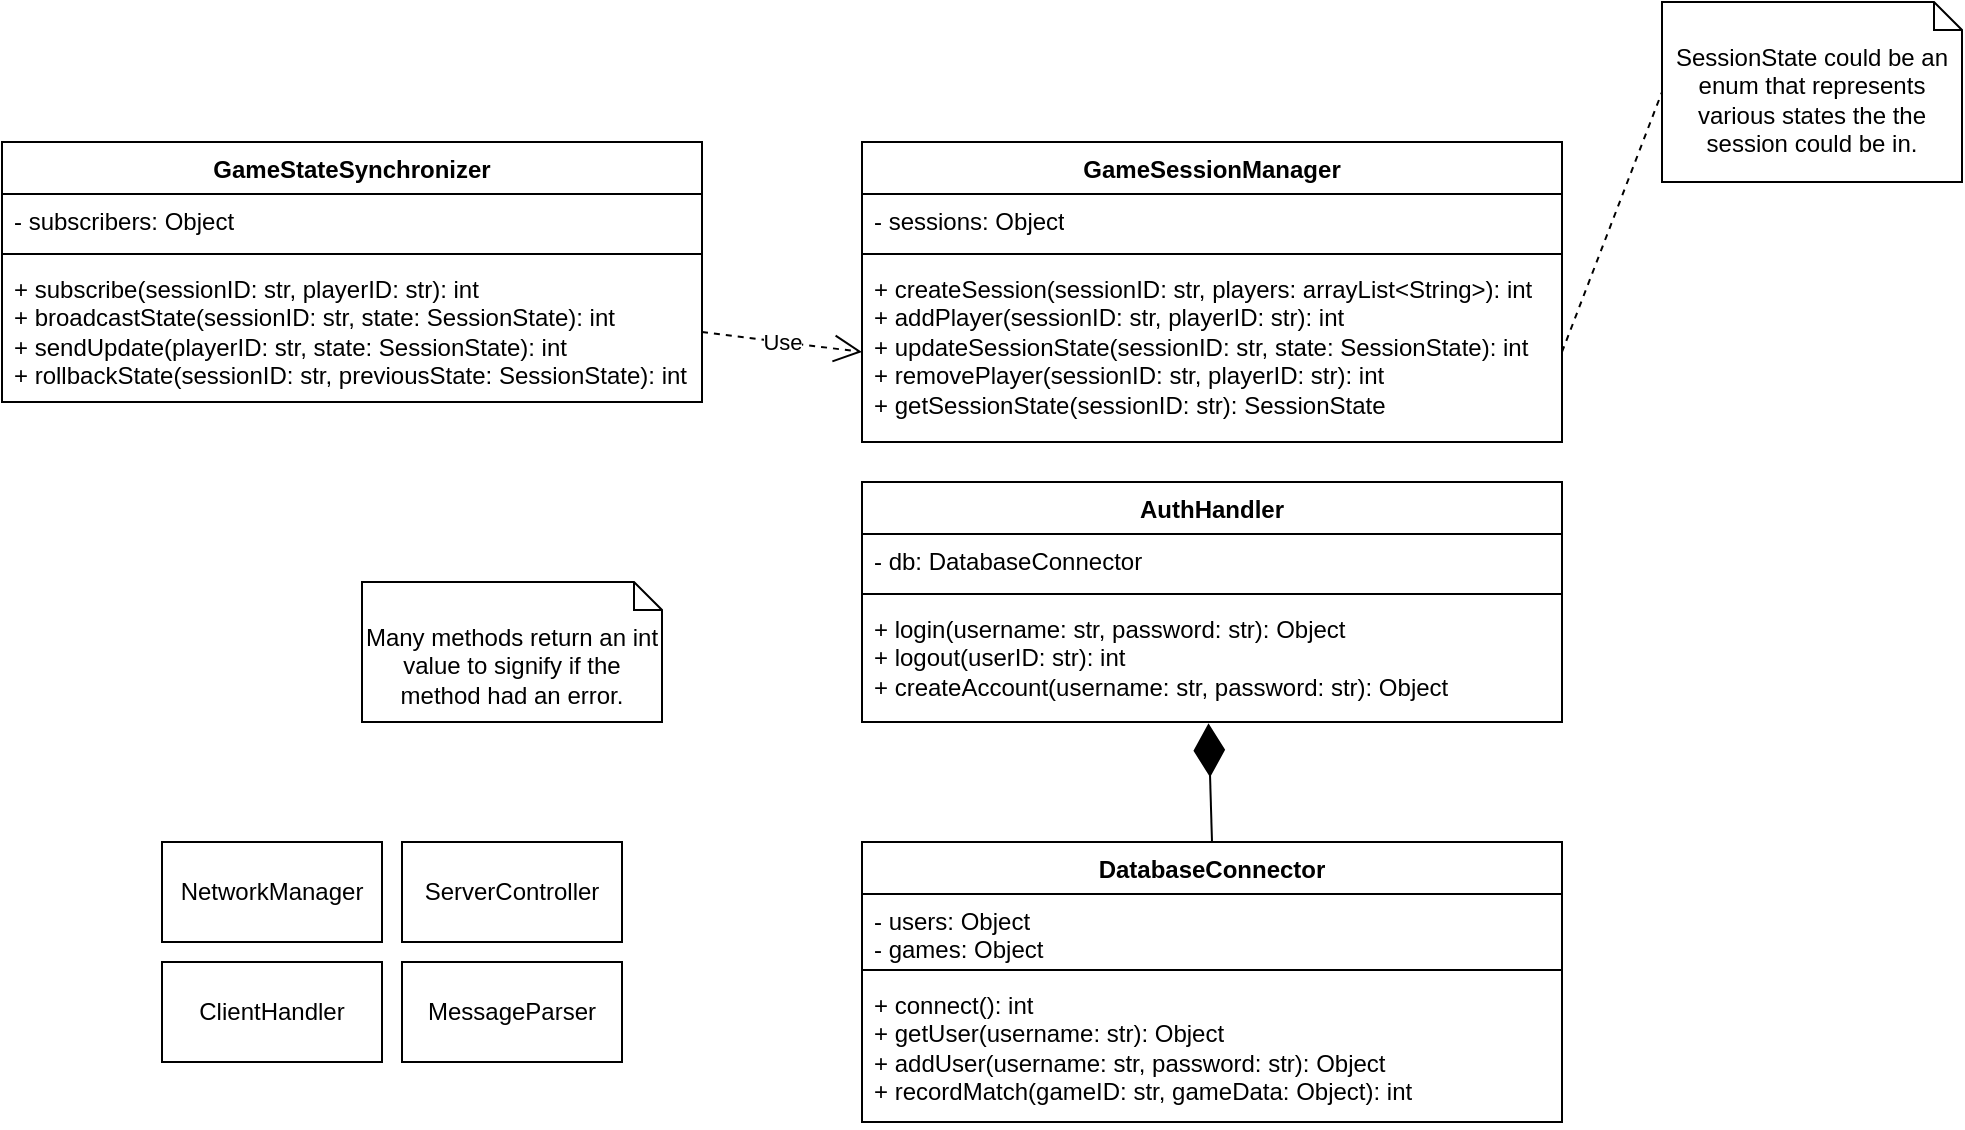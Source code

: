 <mxfile version="26.0.16">
  <diagram name="Page-1" id="ko30jIF6_6Rp6oUb-vA7">
    <mxGraphModel dx="2800" dy="2663" grid="1" gridSize="10" guides="1" tooltips="1" connect="1" arrows="1" fold="1" page="1" pageScale="1" pageWidth="850" pageHeight="1100" math="0" shadow="0">
      <root>
        <mxCell id="0" />
        <mxCell id="1" parent="0" />
        <mxCell id="Xb6AXkKjqVTM_AZDYaId-1" value="NetworkManager" style="html=1;whiteSpace=wrap;" vertex="1" parent="1">
          <mxGeometry x="-440" y="300" width="110" height="50" as="geometry" />
        </mxCell>
        <mxCell id="Xb6AXkKjqVTM_AZDYaId-3" value="ClientHandler" style="html=1;whiteSpace=wrap;" vertex="1" parent="1">
          <mxGeometry x="-440" y="360" width="110" height="50" as="geometry" />
        </mxCell>
        <mxCell id="Xb6AXkKjqVTM_AZDYaId-4" value="ServerController" style="html=1;whiteSpace=wrap;" vertex="1" parent="1">
          <mxGeometry x="-320" y="300" width="110" height="50" as="geometry" />
        </mxCell>
        <mxCell id="Xb6AXkKjqVTM_AZDYaId-5" value="MessageParser" style="html=1;whiteSpace=wrap;" vertex="1" parent="1">
          <mxGeometry x="-320" y="360" width="110" height="50" as="geometry" />
        </mxCell>
        <mxCell id="Xb6AXkKjqVTM_AZDYaId-6" value="GameSessionManager" style="swimlane;fontStyle=1;align=center;verticalAlign=top;childLayout=stackLayout;horizontal=1;startSize=26;horizontalStack=0;resizeParent=1;resizeParentMax=0;resizeLast=0;collapsible=1;marginBottom=0;whiteSpace=wrap;html=1;" vertex="1" parent="1">
          <mxGeometry x="-90" y="-50" width="350" height="150" as="geometry" />
        </mxCell>
        <mxCell id="Xb6AXkKjqVTM_AZDYaId-7" value="- sessions: Object" style="text;strokeColor=none;fillColor=none;align=left;verticalAlign=top;spacingLeft=4;spacingRight=4;overflow=hidden;rotatable=0;points=[[0,0.5],[1,0.5]];portConstraint=eastwest;whiteSpace=wrap;html=1;" vertex="1" parent="Xb6AXkKjqVTM_AZDYaId-6">
          <mxGeometry y="26" width="350" height="26" as="geometry" />
        </mxCell>
        <mxCell id="Xb6AXkKjqVTM_AZDYaId-8" value="" style="line;strokeWidth=1;fillColor=none;align=left;verticalAlign=middle;spacingTop=-1;spacingLeft=3;spacingRight=3;rotatable=0;labelPosition=right;points=[];portConstraint=eastwest;strokeColor=inherit;" vertex="1" parent="Xb6AXkKjqVTM_AZDYaId-6">
          <mxGeometry y="52" width="350" height="8" as="geometry" />
        </mxCell>
        <mxCell id="Xb6AXkKjqVTM_AZDYaId-9" value="&lt;div&gt;+ createSession(sessionID: str, players: arrayList&amp;lt;String&amp;gt;): int&lt;/div&gt;&lt;div&gt;+ addPlayer(sessionID: str, playerID: str): int&lt;/div&gt;&lt;div&gt;+ updateSessionState(sessionID: str, state: SessionState): int&lt;/div&gt;&lt;div&gt;+ removePlayer(sessionID: str, playerID: str): int&lt;/div&gt;&lt;div&gt;+ getSessionState(sessionID: str): SessionState&lt;/div&gt;" style="text;strokeColor=none;fillColor=none;align=left;verticalAlign=top;spacingLeft=4;spacingRight=4;overflow=hidden;rotatable=0;points=[[0,0.5],[1,0.5]];portConstraint=eastwest;whiteSpace=wrap;html=1;" vertex="1" parent="Xb6AXkKjqVTM_AZDYaId-6">
          <mxGeometry y="60" width="350" height="90" as="geometry" />
        </mxCell>
        <mxCell id="Xb6AXkKjqVTM_AZDYaId-10" value="GameStateSynchronizer" style="swimlane;fontStyle=1;align=center;verticalAlign=top;childLayout=stackLayout;horizontal=1;startSize=26;horizontalStack=0;resizeParent=1;resizeParentMax=0;resizeLast=0;collapsible=1;marginBottom=0;whiteSpace=wrap;html=1;" vertex="1" parent="1">
          <mxGeometry x="-520" y="-50" width="350" height="130" as="geometry" />
        </mxCell>
        <mxCell id="Xb6AXkKjqVTM_AZDYaId-11" value="- subscribers: Object" style="text;strokeColor=none;fillColor=none;align=left;verticalAlign=top;spacingLeft=4;spacingRight=4;overflow=hidden;rotatable=0;points=[[0,0.5],[1,0.5]];portConstraint=eastwest;whiteSpace=wrap;html=1;" vertex="1" parent="Xb6AXkKjqVTM_AZDYaId-10">
          <mxGeometry y="26" width="350" height="26" as="geometry" />
        </mxCell>
        <mxCell id="Xb6AXkKjqVTM_AZDYaId-12" value="" style="line;strokeWidth=1;fillColor=none;align=left;verticalAlign=middle;spacingTop=-1;spacingLeft=3;spacingRight=3;rotatable=0;labelPosition=right;points=[];portConstraint=eastwest;strokeColor=inherit;" vertex="1" parent="Xb6AXkKjqVTM_AZDYaId-10">
          <mxGeometry y="52" width="350" height="8" as="geometry" />
        </mxCell>
        <mxCell id="Xb6AXkKjqVTM_AZDYaId-13" value="&lt;div&gt;+ subscribe(sessionID: str, playerID: str): int&lt;/div&gt;&lt;div&gt;+ broadcastState(sessionID: str, state: SessionState): int&lt;/div&gt;&lt;div&gt;+ sendUpdate(playerID: str, state: SessionState): int&lt;/div&gt;&lt;div&gt;+ rollbackState(sessionID: str, previousState: SessionState): int&lt;/div&gt;" style="text;strokeColor=none;fillColor=none;align=left;verticalAlign=top;spacingLeft=4;spacingRight=4;overflow=hidden;rotatable=0;points=[[0,0.5],[1,0.5]];portConstraint=eastwest;whiteSpace=wrap;html=1;" vertex="1" parent="Xb6AXkKjqVTM_AZDYaId-10">
          <mxGeometry y="60" width="350" height="70" as="geometry" />
        </mxCell>
        <mxCell id="Xb6AXkKjqVTM_AZDYaId-14" value="AuthHandler" style="swimlane;fontStyle=1;align=center;verticalAlign=top;childLayout=stackLayout;horizontal=1;startSize=26;horizontalStack=0;resizeParent=1;resizeParentMax=0;resizeLast=0;collapsible=1;marginBottom=0;whiteSpace=wrap;html=1;" vertex="1" parent="1">
          <mxGeometry x="-90" y="120" width="350" height="120" as="geometry" />
        </mxCell>
        <mxCell id="Xb6AXkKjqVTM_AZDYaId-15" value="- db: DatabaseConnector" style="text;strokeColor=none;fillColor=none;align=left;verticalAlign=top;spacingLeft=4;spacingRight=4;overflow=hidden;rotatable=0;points=[[0,0.5],[1,0.5]];portConstraint=eastwest;whiteSpace=wrap;html=1;" vertex="1" parent="Xb6AXkKjqVTM_AZDYaId-14">
          <mxGeometry y="26" width="350" height="26" as="geometry" />
        </mxCell>
        <mxCell id="Xb6AXkKjqVTM_AZDYaId-16" value="" style="line;strokeWidth=1;fillColor=none;align=left;verticalAlign=middle;spacingTop=-1;spacingLeft=3;spacingRight=3;rotatable=0;labelPosition=right;points=[];portConstraint=eastwest;strokeColor=inherit;" vertex="1" parent="Xb6AXkKjqVTM_AZDYaId-14">
          <mxGeometry y="52" width="350" height="8" as="geometry" />
        </mxCell>
        <mxCell id="Xb6AXkKjqVTM_AZDYaId-17" value="&lt;div&gt;+ login(username: str, password: str): Object&lt;/div&gt;&lt;div&gt;+ logout(userID: str): int&lt;/div&gt;&lt;div&gt;+ createAccount(username: str, password: str): Object&lt;/div&gt;" style="text;strokeColor=none;fillColor=none;align=left;verticalAlign=top;spacingLeft=4;spacingRight=4;overflow=hidden;rotatable=0;points=[[0,0.5],[1,0.5]];portConstraint=eastwest;whiteSpace=wrap;html=1;" vertex="1" parent="Xb6AXkKjqVTM_AZDYaId-14">
          <mxGeometry y="60" width="350" height="60" as="geometry" />
        </mxCell>
        <mxCell id="Xb6AXkKjqVTM_AZDYaId-18" value="DatabaseConnector" style="swimlane;fontStyle=1;align=center;verticalAlign=top;childLayout=stackLayout;horizontal=1;startSize=26;horizontalStack=0;resizeParent=1;resizeParentMax=0;resizeLast=0;collapsible=1;marginBottom=0;whiteSpace=wrap;html=1;" vertex="1" parent="1">
          <mxGeometry x="-90" y="300" width="350" height="140" as="geometry" />
        </mxCell>
        <mxCell id="Xb6AXkKjqVTM_AZDYaId-19" value="&lt;div&gt;- users: Object&lt;/div&gt;&lt;div&gt;- games: Object&lt;/div&gt;" style="text;strokeColor=none;fillColor=none;align=left;verticalAlign=top;spacingLeft=4;spacingRight=4;overflow=hidden;rotatable=0;points=[[0,0.5],[1,0.5]];portConstraint=eastwest;whiteSpace=wrap;html=1;" vertex="1" parent="Xb6AXkKjqVTM_AZDYaId-18">
          <mxGeometry y="26" width="350" height="34" as="geometry" />
        </mxCell>
        <mxCell id="Xb6AXkKjqVTM_AZDYaId-20" value="" style="line;strokeWidth=1;fillColor=none;align=left;verticalAlign=middle;spacingTop=-1;spacingLeft=3;spacingRight=3;rotatable=0;labelPosition=right;points=[];portConstraint=eastwest;strokeColor=inherit;" vertex="1" parent="Xb6AXkKjqVTM_AZDYaId-18">
          <mxGeometry y="60" width="350" height="8" as="geometry" />
        </mxCell>
        <mxCell id="Xb6AXkKjqVTM_AZDYaId-21" value="&lt;div&gt;+ connect(): int&lt;/div&gt;&lt;div&gt;+ getUser(username: str): Object&lt;/div&gt;&lt;div&gt;+ addUser(username: str, password: str): Object&lt;/div&gt;&lt;div&gt;+ recordMatch(gameID: str, gameData: Object): int&lt;/div&gt;" style="text;strokeColor=none;fillColor=none;align=left;verticalAlign=top;spacingLeft=4;spacingRight=4;overflow=hidden;rotatable=0;points=[[0,0.5],[1,0.5]];portConstraint=eastwest;whiteSpace=wrap;html=1;" vertex="1" parent="Xb6AXkKjqVTM_AZDYaId-18">
          <mxGeometry y="68" width="350" height="72" as="geometry" />
        </mxCell>
        <mxCell id="Xb6AXkKjqVTM_AZDYaId-22" value="SessionState could be an enum that represents various states the the session could be in." style="shape=note2;boundedLbl=1;whiteSpace=wrap;html=1;size=14;verticalAlign=top;align=center;" vertex="1" parent="1">
          <mxGeometry x="310" y="-120" width="150" height="90" as="geometry" />
        </mxCell>
        <mxCell id="Xb6AXkKjqVTM_AZDYaId-23" value="" style="endArrow=none;dashed=1;html=1;rounded=0;entryX=0;entryY=0.5;entryDx=0;entryDy=0;entryPerimeter=0;exitX=1;exitY=0.5;exitDx=0;exitDy=0;" edge="1" parent="1" source="Xb6AXkKjqVTM_AZDYaId-9" target="Xb6AXkKjqVTM_AZDYaId-22">
          <mxGeometry width="50" height="50" relative="1" as="geometry">
            <mxPoint x="200" y="160" as="sourcePoint" />
            <mxPoint x="250" y="110" as="targetPoint" />
          </mxGeometry>
        </mxCell>
        <mxCell id="Xb6AXkKjqVTM_AZDYaId-24" value="Many methods return an int value to signify if the method had an error." style="shape=note2;boundedLbl=1;whiteSpace=wrap;html=1;size=14;verticalAlign=top;align=center;" vertex="1" parent="1">
          <mxGeometry x="-340" y="170" width="150" height="70" as="geometry" />
        </mxCell>
        <mxCell id="Xb6AXkKjqVTM_AZDYaId-26" value="" style="endArrow=diamondThin;endFill=1;endSize=24;html=1;rounded=0;entryX=0.495;entryY=1.011;entryDx=0;entryDy=0;entryPerimeter=0;exitX=0.5;exitY=0;exitDx=0;exitDy=0;" edge="1" parent="1" source="Xb6AXkKjqVTM_AZDYaId-18" target="Xb6AXkKjqVTM_AZDYaId-17">
          <mxGeometry width="160" relative="1" as="geometry">
            <mxPoint x="100" y="330" as="sourcePoint" />
            <mxPoint x="260" y="330" as="targetPoint" />
          </mxGeometry>
        </mxCell>
        <mxCell id="Xb6AXkKjqVTM_AZDYaId-28" value="Use" style="endArrow=open;endSize=12;dashed=1;html=1;rounded=0;exitX=1;exitY=0.5;exitDx=0;exitDy=0;entryX=0;entryY=0.5;entryDx=0;entryDy=0;" edge="1" parent="1" source="Xb6AXkKjqVTM_AZDYaId-13" target="Xb6AXkKjqVTM_AZDYaId-9">
          <mxGeometry width="160" relative="1" as="geometry">
            <mxPoint x="-320" y="149.05" as="sourcePoint" />
            <mxPoint x="-160" y="149.05" as="targetPoint" />
          </mxGeometry>
        </mxCell>
      </root>
    </mxGraphModel>
  </diagram>
</mxfile>
